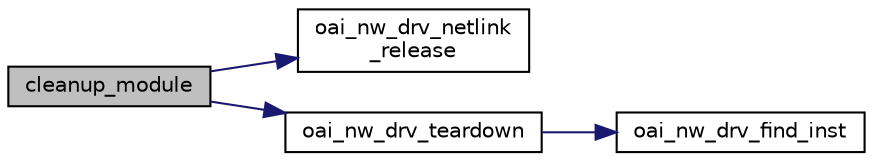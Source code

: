 digraph "cleanup_module"
{
 // LATEX_PDF_SIZE
  edge [fontname="Helvetica",fontsize="10",labelfontname="Helvetica",labelfontsize="10"];
  node [fontname="Helvetica",fontsize="10",shape=record];
  rankdir="LR";
  Node1 [label="cleanup_module",height=0.2,width=0.4,color="black", fillcolor="grey75", style="filled", fontcolor="black",tooltip=" "];
  Node1 -> Node2 [color="midnightblue",fontsize="10",style="solid",fontname="Helvetica"];
  Node2 [label="oai_nw_drv_netlink\l_release",height=0.2,width=0.4,color="black", fillcolor="white", style="filled",URL="$LITE_2netlink_8c.html#af77c968f2da9d9443182c90e2ecce8e7",tooltip=" "];
  Node1 -> Node3 [color="midnightblue",fontsize="10",style="solid",fontname="Helvetica"];
  Node3 [label="oai_nw_drv_teardown",height=0.2,width=0.4,color="black", fillcolor="white", style="filled",URL="$LITE_2device_8c.html#ad97ebafccf23a0cece0209530d3ded0a",tooltip=" "];
  Node3 -> Node4 [color="midnightblue",fontsize="10",style="solid",fontname="Helvetica"];
  Node4 [label="oai_nw_drv_find_inst",height=0.2,width=0.4,color="black", fillcolor="white", style="filled",URL="$group__em.html#gaaff3d1c076fb7cfad3853c2c583739b1",tooltip="This function determines the instance id for a particular device pointer."];
}
